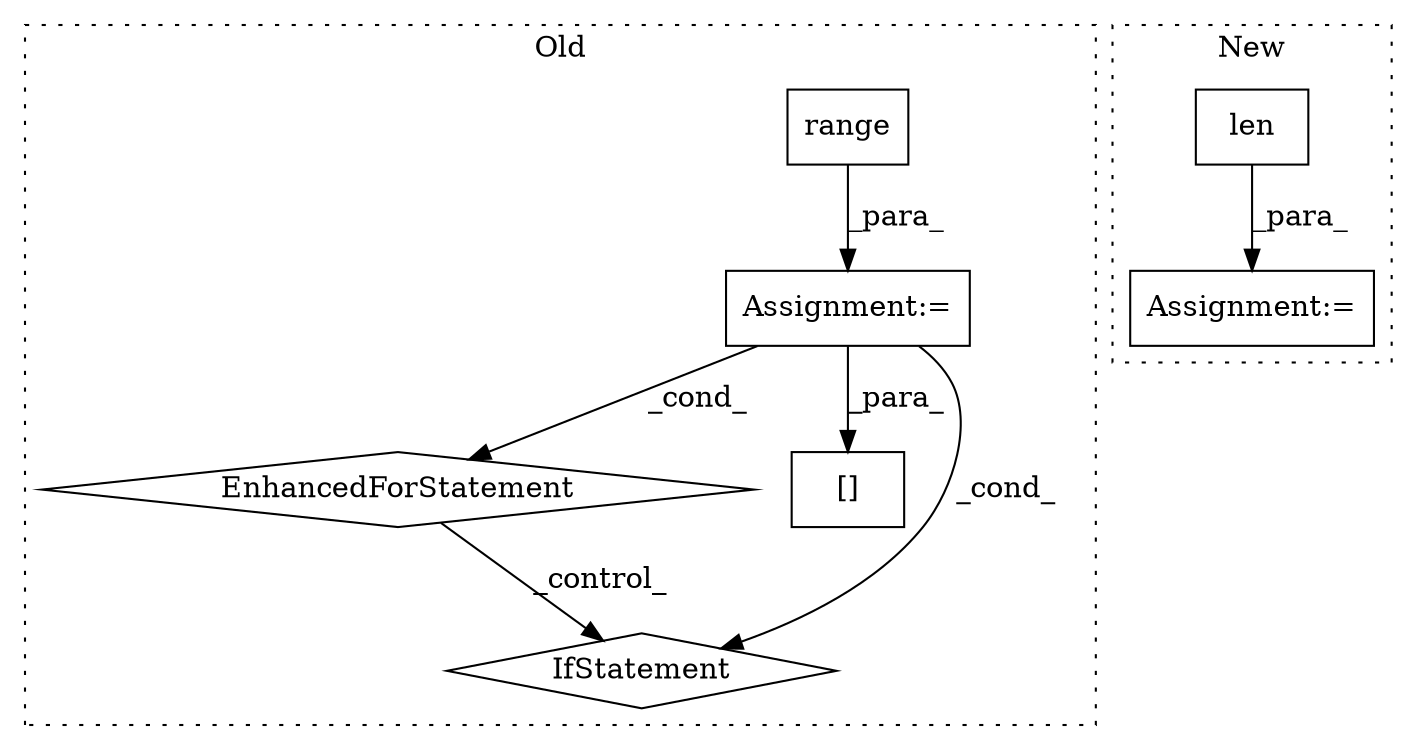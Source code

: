 digraph G {
subgraph cluster0 {
1 [label="range" a="32" s="19227,19236" l="6,1" shape="box"];
4 [label="Assignment:=" a="7" s="19166,19237" l="53,2" shape="box"];
5 [label="EnhancedForStatement" a="70" s="19166,19237" l="53,2" shape="diamond"];
6 [label="[]" a="2" s="19366,19376" l="7,1" shape="box"];
7 [label="IfStatement" a="25" s="19284,19311" l="10,2" shape="diamond"];
label = "Old";
style="dotted";
}
subgraph cluster1 {
2 [label="len" a="32" s="19860,19873" l="4,1" shape="box"];
3 [label="Assignment:=" a="7" s="19848" l="12" shape="box"];
label = "New";
style="dotted";
}
1 -> 4 [label="_para_"];
2 -> 3 [label="_para_"];
4 -> 6 [label="_para_"];
4 -> 7 [label="_cond_"];
4 -> 5 [label="_cond_"];
5 -> 7 [label="_control_"];
}